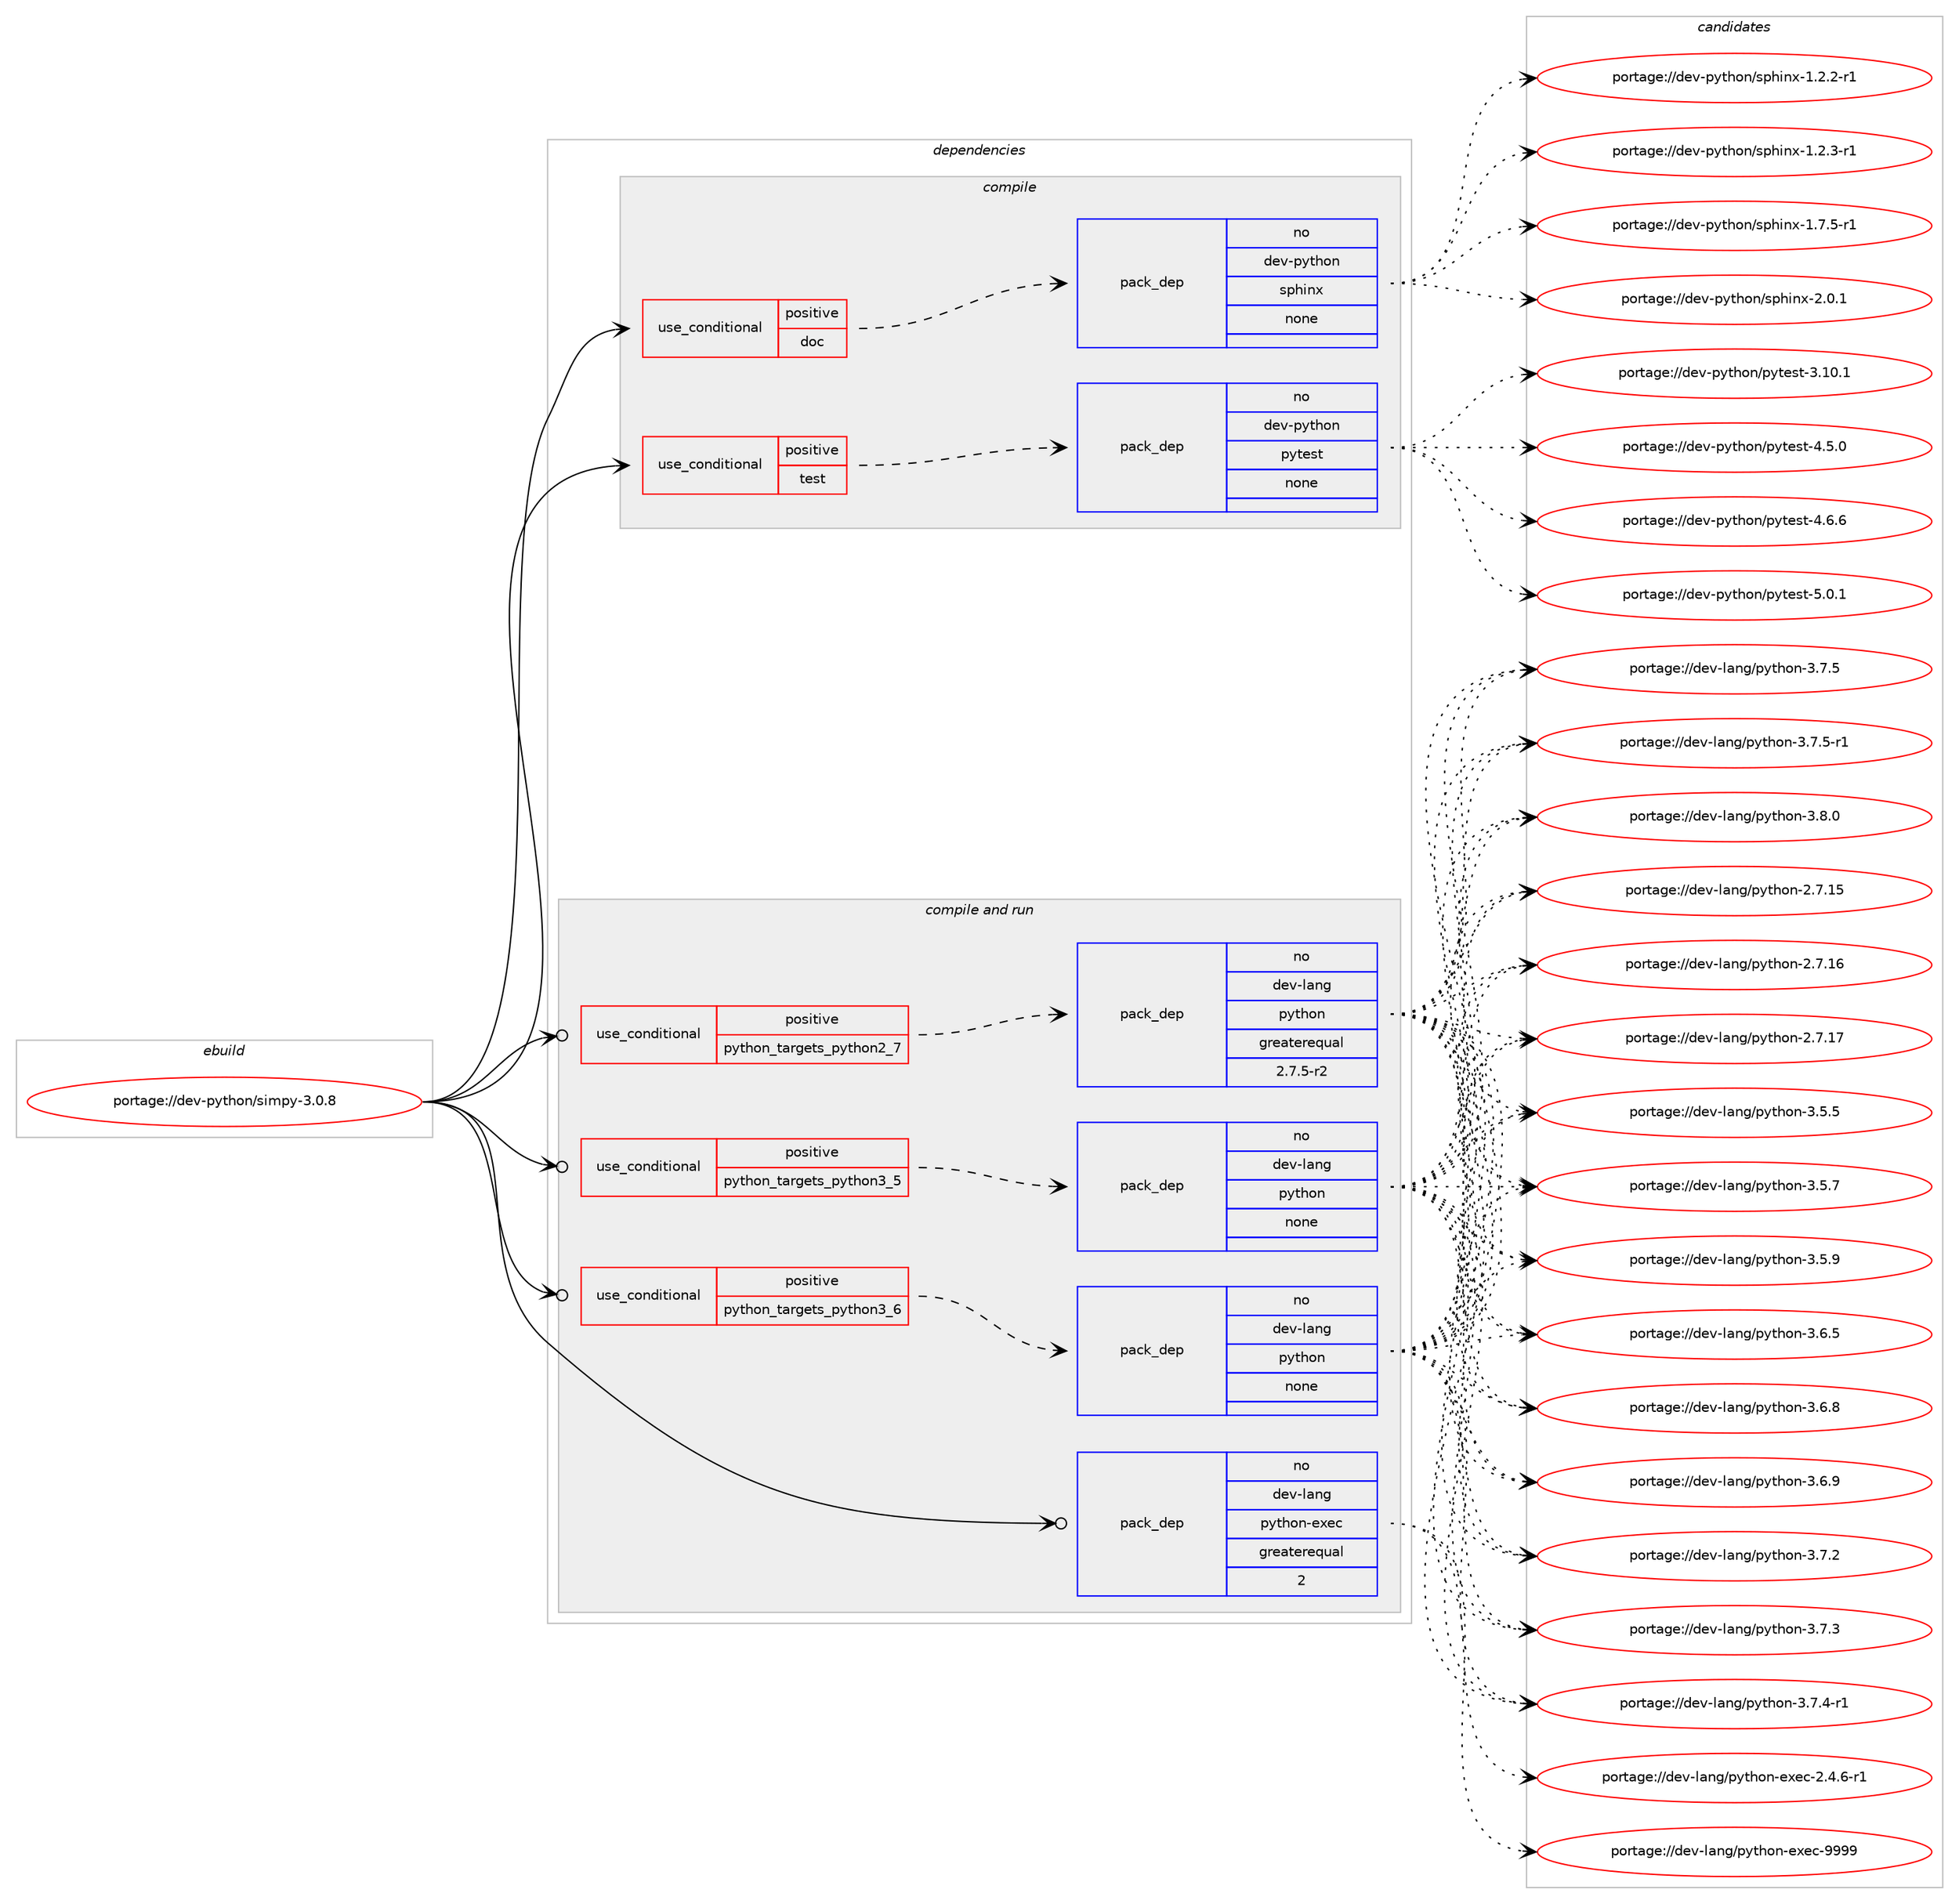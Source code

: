 digraph prolog {

# *************
# Graph options
# *************

newrank=true;
concentrate=true;
compound=true;
graph [rankdir=LR,fontname=Helvetica,fontsize=10,ranksep=1.5];#, ranksep=2.5, nodesep=0.2];
edge  [arrowhead=vee];
node  [fontname=Helvetica,fontsize=10];

# **********
# The ebuild
# **********

subgraph cluster_leftcol {
color=gray;
rank=same;
label=<<i>ebuild</i>>;
id [label="portage://dev-python/simpy-3.0.8", color=red, width=4, href="../dev-python/simpy-3.0.8.svg"];
}

# ****************
# The dependencies
# ****************

subgraph cluster_midcol {
color=gray;
label=<<i>dependencies</i>>;
subgraph cluster_compile {
fillcolor="#eeeeee";
style=filled;
label=<<i>compile</i>>;
subgraph cond38686 {
dependency172331 [label=<<TABLE BORDER="0" CELLBORDER="1" CELLSPACING="0" CELLPADDING="4"><TR><TD ROWSPAN="3" CELLPADDING="10">use_conditional</TD></TR><TR><TD>positive</TD></TR><TR><TD>doc</TD></TR></TABLE>>, shape=none, color=red];
subgraph pack130242 {
dependency172332 [label=<<TABLE BORDER="0" CELLBORDER="1" CELLSPACING="0" CELLPADDING="4" WIDTH="220"><TR><TD ROWSPAN="6" CELLPADDING="30">pack_dep</TD></TR><TR><TD WIDTH="110">no</TD></TR><TR><TD>dev-python</TD></TR><TR><TD>sphinx</TD></TR><TR><TD>none</TD></TR><TR><TD></TD></TR></TABLE>>, shape=none, color=blue];
}
dependency172331:e -> dependency172332:w [weight=20,style="dashed",arrowhead="vee"];
}
id:e -> dependency172331:w [weight=20,style="solid",arrowhead="vee"];
subgraph cond38687 {
dependency172333 [label=<<TABLE BORDER="0" CELLBORDER="1" CELLSPACING="0" CELLPADDING="4"><TR><TD ROWSPAN="3" CELLPADDING="10">use_conditional</TD></TR><TR><TD>positive</TD></TR><TR><TD>test</TD></TR></TABLE>>, shape=none, color=red];
subgraph pack130243 {
dependency172334 [label=<<TABLE BORDER="0" CELLBORDER="1" CELLSPACING="0" CELLPADDING="4" WIDTH="220"><TR><TD ROWSPAN="6" CELLPADDING="30">pack_dep</TD></TR><TR><TD WIDTH="110">no</TD></TR><TR><TD>dev-python</TD></TR><TR><TD>pytest</TD></TR><TR><TD>none</TD></TR><TR><TD></TD></TR></TABLE>>, shape=none, color=blue];
}
dependency172333:e -> dependency172334:w [weight=20,style="dashed",arrowhead="vee"];
}
id:e -> dependency172333:w [weight=20,style="solid",arrowhead="vee"];
}
subgraph cluster_compileandrun {
fillcolor="#eeeeee";
style=filled;
label=<<i>compile and run</i>>;
subgraph cond38688 {
dependency172335 [label=<<TABLE BORDER="0" CELLBORDER="1" CELLSPACING="0" CELLPADDING="4"><TR><TD ROWSPAN="3" CELLPADDING="10">use_conditional</TD></TR><TR><TD>positive</TD></TR><TR><TD>python_targets_python2_7</TD></TR></TABLE>>, shape=none, color=red];
subgraph pack130244 {
dependency172336 [label=<<TABLE BORDER="0" CELLBORDER="1" CELLSPACING="0" CELLPADDING="4" WIDTH="220"><TR><TD ROWSPAN="6" CELLPADDING="30">pack_dep</TD></TR><TR><TD WIDTH="110">no</TD></TR><TR><TD>dev-lang</TD></TR><TR><TD>python</TD></TR><TR><TD>greaterequal</TD></TR><TR><TD>2.7.5-r2</TD></TR></TABLE>>, shape=none, color=blue];
}
dependency172335:e -> dependency172336:w [weight=20,style="dashed",arrowhead="vee"];
}
id:e -> dependency172335:w [weight=20,style="solid",arrowhead="odotvee"];
subgraph cond38689 {
dependency172337 [label=<<TABLE BORDER="0" CELLBORDER="1" CELLSPACING="0" CELLPADDING="4"><TR><TD ROWSPAN="3" CELLPADDING="10">use_conditional</TD></TR><TR><TD>positive</TD></TR><TR><TD>python_targets_python3_5</TD></TR></TABLE>>, shape=none, color=red];
subgraph pack130245 {
dependency172338 [label=<<TABLE BORDER="0" CELLBORDER="1" CELLSPACING="0" CELLPADDING="4" WIDTH="220"><TR><TD ROWSPAN="6" CELLPADDING="30">pack_dep</TD></TR><TR><TD WIDTH="110">no</TD></TR><TR><TD>dev-lang</TD></TR><TR><TD>python</TD></TR><TR><TD>none</TD></TR><TR><TD></TD></TR></TABLE>>, shape=none, color=blue];
}
dependency172337:e -> dependency172338:w [weight=20,style="dashed",arrowhead="vee"];
}
id:e -> dependency172337:w [weight=20,style="solid",arrowhead="odotvee"];
subgraph cond38690 {
dependency172339 [label=<<TABLE BORDER="0" CELLBORDER="1" CELLSPACING="0" CELLPADDING="4"><TR><TD ROWSPAN="3" CELLPADDING="10">use_conditional</TD></TR><TR><TD>positive</TD></TR><TR><TD>python_targets_python3_6</TD></TR></TABLE>>, shape=none, color=red];
subgraph pack130246 {
dependency172340 [label=<<TABLE BORDER="0" CELLBORDER="1" CELLSPACING="0" CELLPADDING="4" WIDTH="220"><TR><TD ROWSPAN="6" CELLPADDING="30">pack_dep</TD></TR><TR><TD WIDTH="110">no</TD></TR><TR><TD>dev-lang</TD></TR><TR><TD>python</TD></TR><TR><TD>none</TD></TR><TR><TD></TD></TR></TABLE>>, shape=none, color=blue];
}
dependency172339:e -> dependency172340:w [weight=20,style="dashed",arrowhead="vee"];
}
id:e -> dependency172339:w [weight=20,style="solid",arrowhead="odotvee"];
subgraph pack130247 {
dependency172341 [label=<<TABLE BORDER="0" CELLBORDER="1" CELLSPACING="0" CELLPADDING="4" WIDTH="220"><TR><TD ROWSPAN="6" CELLPADDING="30">pack_dep</TD></TR><TR><TD WIDTH="110">no</TD></TR><TR><TD>dev-lang</TD></TR><TR><TD>python-exec</TD></TR><TR><TD>greaterequal</TD></TR><TR><TD>2</TD></TR></TABLE>>, shape=none, color=blue];
}
id:e -> dependency172341:w [weight=20,style="solid",arrowhead="odotvee"];
}
subgraph cluster_run {
fillcolor="#eeeeee";
style=filled;
label=<<i>run</i>>;
}
}

# **************
# The candidates
# **************

subgraph cluster_choices {
rank=same;
color=gray;
label=<<i>candidates</i>>;

subgraph choice130242 {
color=black;
nodesep=1;
choiceportage10010111845112121116104111110471151121041051101204549465046504511449 [label="portage://dev-python/sphinx-1.2.2-r1", color=red, width=4,href="../dev-python/sphinx-1.2.2-r1.svg"];
choiceportage10010111845112121116104111110471151121041051101204549465046514511449 [label="portage://dev-python/sphinx-1.2.3-r1", color=red, width=4,href="../dev-python/sphinx-1.2.3-r1.svg"];
choiceportage10010111845112121116104111110471151121041051101204549465546534511449 [label="portage://dev-python/sphinx-1.7.5-r1", color=red, width=4,href="../dev-python/sphinx-1.7.5-r1.svg"];
choiceportage1001011184511212111610411111047115112104105110120455046484649 [label="portage://dev-python/sphinx-2.0.1", color=red, width=4,href="../dev-python/sphinx-2.0.1.svg"];
dependency172332:e -> choiceportage10010111845112121116104111110471151121041051101204549465046504511449:w [style=dotted,weight="100"];
dependency172332:e -> choiceportage10010111845112121116104111110471151121041051101204549465046514511449:w [style=dotted,weight="100"];
dependency172332:e -> choiceportage10010111845112121116104111110471151121041051101204549465546534511449:w [style=dotted,weight="100"];
dependency172332:e -> choiceportage1001011184511212111610411111047115112104105110120455046484649:w [style=dotted,weight="100"];
}
subgraph choice130243 {
color=black;
nodesep=1;
choiceportage100101118451121211161041111104711212111610111511645514649484649 [label="portage://dev-python/pytest-3.10.1", color=red, width=4,href="../dev-python/pytest-3.10.1.svg"];
choiceportage1001011184511212111610411111047112121116101115116455246534648 [label="portage://dev-python/pytest-4.5.0", color=red, width=4,href="../dev-python/pytest-4.5.0.svg"];
choiceportage1001011184511212111610411111047112121116101115116455246544654 [label="portage://dev-python/pytest-4.6.6", color=red, width=4,href="../dev-python/pytest-4.6.6.svg"];
choiceportage1001011184511212111610411111047112121116101115116455346484649 [label="portage://dev-python/pytest-5.0.1", color=red, width=4,href="../dev-python/pytest-5.0.1.svg"];
dependency172334:e -> choiceportage100101118451121211161041111104711212111610111511645514649484649:w [style=dotted,weight="100"];
dependency172334:e -> choiceportage1001011184511212111610411111047112121116101115116455246534648:w [style=dotted,weight="100"];
dependency172334:e -> choiceportage1001011184511212111610411111047112121116101115116455246544654:w [style=dotted,weight="100"];
dependency172334:e -> choiceportage1001011184511212111610411111047112121116101115116455346484649:w [style=dotted,weight="100"];
}
subgraph choice130244 {
color=black;
nodesep=1;
choiceportage10010111845108971101034711212111610411111045504655464953 [label="portage://dev-lang/python-2.7.15", color=red, width=4,href="../dev-lang/python-2.7.15.svg"];
choiceportage10010111845108971101034711212111610411111045504655464954 [label="portage://dev-lang/python-2.7.16", color=red, width=4,href="../dev-lang/python-2.7.16.svg"];
choiceportage10010111845108971101034711212111610411111045504655464955 [label="portage://dev-lang/python-2.7.17", color=red, width=4,href="../dev-lang/python-2.7.17.svg"];
choiceportage100101118451089711010347112121116104111110455146534653 [label="portage://dev-lang/python-3.5.5", color=red, width=4,href="../dev-lang/python-3.5.5.svg"];
choiceportage100101118451089711010347112121116104111110455146534655 [label="portage://dev-lang/python-3.5.7", color=red, width=4,href="../dev-lang/python-3.5.7.svg"];
choiceportage100101118451089711010347112121116104111110455146534657 [label="portage://dev-lang/python-3.5.9", color=red, width=4,href="../dev-lang/python-3.5.9.svg"];
choiceportage100101118451089711010347112121116104111110455146544653 [label="portage://dev-lang/python-3.6.5", color=red, width=4,href="../dev-lang/python-3.6.5.svg"];
choiceportage100101118451089711010347112121116104111110455146544656 [label="portage://dev-lang/python-3.6.8", color=red, width=4,href="../dev-lang/python-3.6.8.svg"];
choiceportage100101118451089711010347112121116104111110455146544657 [label="portage://dev-lang/python-3.6.9", color=red, width=4,href="../dev-lang/python-3.6.9.svg"];
choiceportage100101118451089711010347112121116104111110455146554650 [label="portage://dev-lang/python-3.7.2", color=red, width=4,href="../dev-lang/python-3.7.2.svg"];
choiceportage100101118451089711010347112121116104111110455146554651 [label="portage://dev-lang/python-3.7.3", color=red, width=4,href="../dev-lang/python-3.7.3.svg"];
choiceportage1001011184510897110103471121211161041111104551465546524511449 [label="portage://dev-lang/python-3.7.4-r1", color=red, width=4,href="../dev-lang/python-3.7.4-r1.svg"];
choiceportage100101118451089711010347112121116104111110455146554653 [label="portage://dev-lang/python-3.7.5", color=red, width=4,href="../dev-lang/python-3.7.5.svg"];
choiceportage1001011184510897110103471121211161041111104551465546534511449 [label="portage://dev-lang/python-3.7.5-r1", color=red, width=4,href="../dev-lang/python-3.7.5-r1.svg"];
choiceportage100101118451089711010347112121116104111110455146564648 [label="portage://dev-lang/python-3.8.0", color=red, width=4,href="../dev-lang/python-3.8.0.svg"];
dependency172336:e -> choiceportage10010111845108971101034711212111610411111045504655464953:w [style=dotted,weight="100"];
dependency172336:e -> choiceportage10010111845108971101034711212111610411111045504655464954:w [style=dotted,weight="100"];
dependency172336:e -> choiceportage10010111845108971101034711212111610411111045504655464955:w [style=dotted,weight="100"];
dependency172336:e -> choiceportage100101118451089711010347112121116104111110455146534653:w [style=dotted,weight="100"];
dependency172336:e -> choiceportage100101118451089711010347112121116104111110455146534655:w [style=dotted,weight="100"];
dependency172336:e -> choiceportage100101118451089711010347112121116104111110455146534657:w [style=dotted,weight="100"];
dependency172336:e -> choiceportage100101118451089711010347112121116104111110455146544653:w [style=dotted,weight="100"];
dependency172336:e -> choiceportage100101118451089711010347112121116104111110455146544656:w [style=dotted,weight="100"];
dependency172336:e -> choiceportage100101118451089711010347112121116104111110455146544657:w [style=dotted,weight="100"];
dependency172336:e -> choiceportage100101118451089711010347112121116104111110455146554650:w [style=dotted,weight="100"];
dependency172336:e -> choiceportage100101118451089711010347112121116104111110455146554651:w [style=dotted,weight="100"];
dependency172336:e -> choiceportage1001011184510897110103471121211161041111104551465546524511449:w [style=dotted,weight="100"];
dependency172336:e -> choiceportage100101118451089711010347112121116104111110455146554653:w [style=dotted,weight="100"];
dependency172336:e -> choiceportage1001011184510897110103471121211161041111104551465546534511449:w [style=dotted,weight="100"];
dependency172336:e -> choiceportage100101118451089711010347112121116104111110455146564648:w [style=dotted,weight="100"];
}
subgraph choice130245 {
color=black;
nodesep=1;
choiceportage10010111845108971101034711212111610411111045504655464953 [label="portage://dev-lang/python-2.7.15", color=red, width=4,href="../dev-lang/python-2.7.15.svg"];
choiceportage10010111845108971101034711212111610411111045504655464954 [label="portage://dev-lang/python-2.7.16", color=red, width=4,href="../dev-lang/python-2.7.16.svg"];
choiceportage10010111845108971101034711212111610411111045504655464955 [label="portage://dev-lang/python-2.7.17", color=red, width=4,href="../dev-lang/python-2.7.17.svg"];
choiceportage100101118451089711010347112121116104111110455146534653 [label="portage://dev-lang/python-3.5.5", color=red, width=4,href="../dev-lang/python-3.5.5.svg"];
choiceportage100101118451089711010347112121116104111110455146534655 [label="portage://dev-lang/python-3.5.7", color=red, width=4,href="../dev-lang/python-3.5.7.svg"];
choiceportage100101118451089711010347112121116104111110455146534657 [label="portage://dev-lang/python-3.5.9", color=red, width=4,href="../dev-lang/python-3.5.9.svg"];
choiceportage100101118451089711010347112121116104111110455146544653 [label="portage://dev-lang/python-3.6.5", color=red, width=4,href="../dev-lang/python-3.6.5.svg"];
choiceportage100101118451089711010347112121116104111110455146544656 [label="portage://dev-lang/python-3.6.8", color=red, width=4,href="../dev-lang/python-3.6.8.svg"];
choiceportage100101118451089711010347112121116104111110455146544657 [label="portage://dev-lang/python-3.6.9", color=red, width=4,href="../dev-lang/python-3.6.9.svg"];
choiceportage100101118451089711010347112121116104111110455146554650 [label="portage://dev-lang/python-3.7.2", color=red, width=4,href="../dev-lang/python-3.7.2.svg"];
choiceportage100101118451089711010347112121116104111110455146554651 [label="portage://dev-lang/python-3.7.3", color=red, width=4,href="../dev-lang/python-3.7.3.svg"];
choiceportage1001011184510897110103471121211161041111104551465546524511449 [label="portage://dev-lang/python-3.7.4-r1", color=red, width=4,href="../dev-lang/python-3.7.4-r1.svg"];
choiceportage100101118451089711010347112121116104111110455146554653 [label="portage://dev-lang/python-3.7.5", color=red, width=4,href="../dev-lang/python-3.7.5.svg"];
choiceportage1001011184510897110103471121211161041111104551465546534511449 [label="portage://dev-lang/python-3.7.5-r1", color=red, width=4,href="../dev-lang/python-3.7.5-r1.svg"];
choiceportage100101118451089711010347112121116104111110455146564648 [label="portage://dev-lang/python-3.8.0", color=red, width=4,href="../dev-lang/python-3.8.0.svg"];
dependency172338:e -> choiceportage10010111845108971101034711212111610411111045504655464953:w [style=dotted,weight="100"];
dependency172338:e -> choiceportage10010111845108971101034711212111610411111045504655464954:w [style=dotted,weight="100"];
dependency172338:e -> choiceportage10010111845108971101034711212111610411111045504655464955:w [style=dotted,weight="100"];
dependency172338:e -> choiceportage100101118451089711010347112121116104111110455146534653:w [style=dotted,weight="100"];
dependency172338:e -> choiceportage100101118451089711010347112121116104111110455146534655:w [style=dotted,weight="100"];
dependency172338:e -> choiceportage100101118451089711010347112121116104111110455146534657:w [style=dotted,weight="100"];
dependency172338:e -> choiceportage100101118451089711010347112121116104111110455146544653:w [style=dotted,weight="100"];
dependency172338:e -> choiceportage100101118451089711010347112121116104111110455146544656:w [style=dotted,weight="100"];
dependency172338:e -> choiceportage100101118451089711010347112121116104111110455146544657:w [style=dotted,weight="100"];
dependency172338:e -> choiceportage100101118451089711010347112121116104111110455146554650:w [style=dotted,weight="100"];
dependency172338:e -> choiceportage100101118451089711010347112121116104111110455146554651:w [style=dotted,weight="100"];
dependency172338:e -> choiceportage1001011184510897110103471121211161041111104551465546524511449:w [style=dotted,weight="100"];
dependency172338:e -> choiceportage100101118451089711010347112121116104111110455146554653:w [style=dotted,weight="100"];
dependency172338:e -> choiceportage1001011184510897110103471121211161041111104551465546534511449:w [style=dotted,weight="100"];
dependency172338:e -> choiceportage100101118451089711010347112121116104111110455146564648:w [style=dotted,weight="100"];
}
subgraph choice130246 {
color=black;
nodesep=1;
choiceportage10010111845108971101034711212111610411111045504655464953 [label="portage://dev-lang/python-2.7.15", color=red, width=4,href="../dev-lang/python-2.7.15.svg"];
choiceportage10010111845108971101034711212111610411111045504655464954 [label="portage://dev-lang/python-2.7.16", color=red, width=4,href="../dev-lang/python-2.7.16.svg"];
choiceportage10010111845108971101034711212111610411111045504655464955 [label="portage://dev-lang/python-2.7.17", color=red, width=4,href="../dev-lang/python-2.7.17.svg"];
choiceportage100101118451089711010347112121116104111110455146534653 [label="portage://dev-lang/python-3.5.5", color=red, width=4,href="../dev-lang/python-3.5.5.svg"];
choiceportage100101118451089711010347112121116104111110455146534655 [label="portage://dev-lang/python-3.5.7", color=red, width=4,href="../dev-lang/python-3.5.7.svg"];
choiceportage100101118451089711010347112121116104111110455146534657 [label="portage://dev-lang/python-3.5.9", color=red, width=4,href="../dev-lang/python-3.5.9.svg"];
choiceportage100101118451089711010347112121116104111110455146544653 [label="portage://dev-lang/python-3.6.5", color=red, width=4,href="../dev-lang/python-3.6.5.svg"];
choiceportage100101118451089711010347112121116104111110455146544656 [label="portage://dev-lang/python-3.6.8", color=red, width=4,href="../dev-lang/python-3.6.8.svg"];
choiceportage100101118451089711010347112121116104111110455146544657 [label="portage://dev-lang/python-3.6.9", color=red, width=4,href="../dev-lang/python-3.6.9.svg"];
choiceportage100101118451089711010347112121116104111110455146554650 [label="portage://dev-lang/python-3.7.2", color=red, width=4,href="../dev-lang/python-3.7.2.svg"];
choiceportage100101118451089711010347112121116104111110455146554651 [label="portage://dev-lang/python-3.7.3", color=red, width=4,href="../dev-lang/python-3.7.3.svg"];
choiceportage1001011184510897110103471121211161041111104551465546524511449 [label="portage://dev-lang/python-3.7.4-r1", color=red, width=4,href="../dev-lang/python-3.7.4-r1.svg"];
choiceportage100101118451089711010347112121116104111110455146554653 [label="portage://dev-lang/python-3.7.5", color=red, width=4,href="../dev-lang/python-3.7.5.svg"];
choiceportage1001011184510897110103471121211161041111104551465546534511449 [label="portage://dev-lang/python-3.7.5-r1", color=red, width=4,href="../dev-lang/python-3.7.5-r1.svg"];
choiceportage100101118451089711010347112121116104111110455146564648 [label="portage://dev-lang/python-3.8.0", color=red, width=4,href="../dev-lang/python-3.8.0.svg"];
dependency172340:e -> choiceportage10010111845108971101034711212111610411111045504655464953:w [style=dotted,weight="100"];
dependency172340:e -> choiceportage10010111845108971101034711212111610411111045504655464954:w [style=dotted,weight="100"];
dependency172340:e -> choiceportage10010111845108971101034711212111610411111045504655464955:w [style=dotted,weight="100"];
dependency172340:e -> choiceportage100101118451089711010347112121116104111110455146534653:w [style=dotted,weight="100"];
dependency172340:e -> choiceportage100101118451089711010347112121116104111110455146534655:w [style=dotted,weight="100"];
dependency172340:e -> choiceportage100101118451089711010347112121116104111110455146534657:w [style=dotted,weight="100"];
dependency172340:e -> choiceportage100101118451089711010347112121116104111110455146544653:w [style=dotted,weight="100"];
dependency172340:e -> choiceportage100101118451089711010347112121116104111110455146544656:w [style=dotted,weight="100"];
dependency172340:e -> choiceportage100101118451089711010347112121116104111110455146544657:w [style=dotted,weight="100"];
dependency172340:e -> choiceportage100101118451089711010347112121116104111110455146554650:w [style=dotted,weight="100"];
dependency172340:e -> choiceportage100101118451089711010347112121116104111110455146554651:w [style=dotted,weight="100"];
dependency172340:e -> choiceportage1001011184510897110103471121211161041111104551465546524511449:w [style=dotted,weight="100"];
dependency172340:e -> choiceportage100101118451089711010347112121116104111110455146554653:w [style=dotted,weight="100"];
dependency172340:e -> choiceportage1001011184510897110103471121211161041111104551465546534511449:w [style=dotted,weight="100"];
dependency172340:e -> choiceportage100101118451089711010347112121116104111110455146564648:w [style=dotted,weight="100"];
}
subgraph choice130247 {
color=black;
nodesep=1;
choiceportage10010111845108971101034711212111610411111045101120101994550465246544511449 [label="portage://dev-lang/python-exec-2.4.6-r1", color=red, width=4,href="../dev-lang/python-exec-2.4.6-r1.svg"];
choiceportage10010111845108971101034711212111610411111045101120101994557575757 [label="portage://dev-lang/python-exec-9999", color=red, width=4,href="../dev-lang/python-exec-9999.svg"];
dependency172341:e -> choiceportage10010111845108971101034711212111610411111045101120101994550465246544511449:w [style=dotted,weight="100"];
dependency172341:e -> choiceportage10010111845108971101034711212111610411111045101120101994557575757:w [style=dotted,weight="100"];
}
}

}
